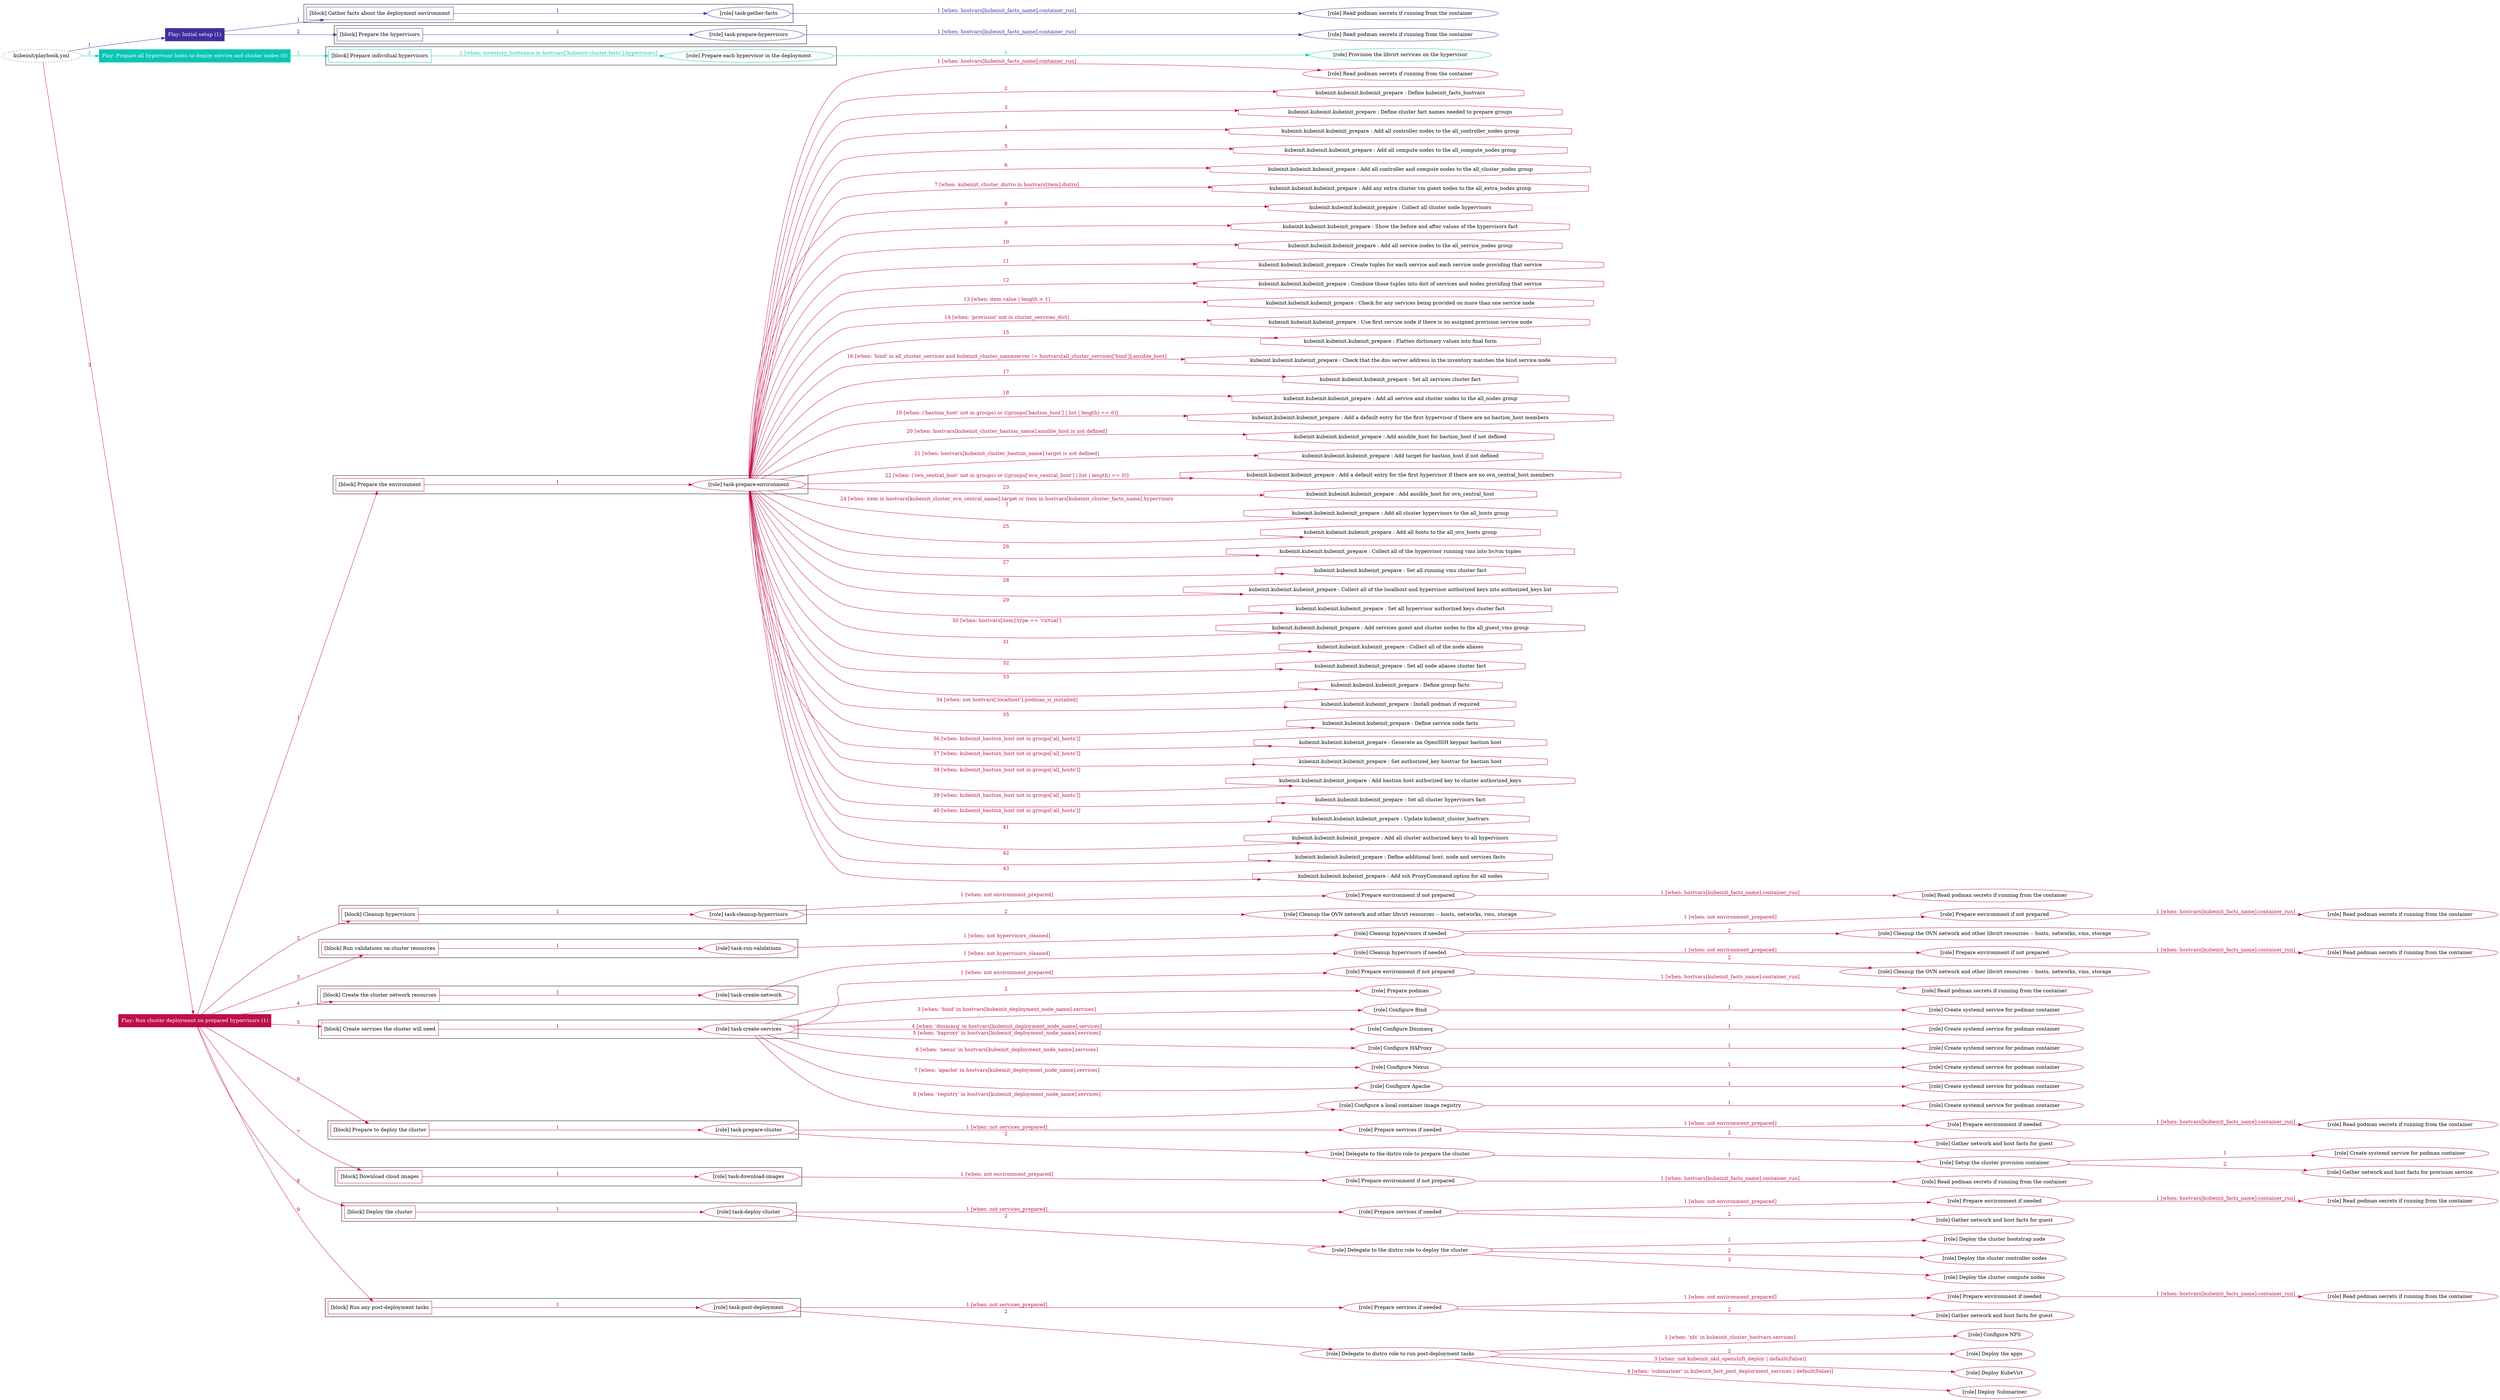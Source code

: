 digraph {
	graph [concentrate=true ordering=in rankdir=LR ratio=fill]
	edge [esep=5 sep=10]
	"kubeinit/playbook.yml" [id=root_node style=dotted]
	play_8b5110b0 [label="Play: Initial setup (1)" color="#402f9d" fontcolor="#ffffff" id=play_8b5110b0 shape=box style=filled tooltip=localhost]
	"kubeinit/playbook.yml" -> play_8b5110b0 [label="1 " color="#402f9d" fontcolor="#402f9d" id=edge_555b76db labeltooltip="1 " tooltip="1 "]
	subgraph "Read podman secrets if running from the container" {
		role_d2e38753 [label="[role] Read podman secrets if running from the container" color="#402f9d" id=role_d2e38753 tooltip="Read podman secrets if running from the container"]
	}
	subgraph "task-gather-facts" {
		role_08a36124 [label="[role] task-gather-facts" color="#402f9d" id=role_08a36124 tooltip="task-gather-facts"]
		role_08a36124 -> role_d2e38753 [label="1 [when: hostvars[kubeinit_facts_name].container_run]" color="#402f9d" fontcolor="#402f9d" id=edge_90059bf2 labeltooltip="1 [when: hostvars[kubeinit_facts_name].container_run]" tooltip="1 [when: hostvars[kubeinit_facts_name].container_run]"]
	}
	subgraph "Read podman secrets if running from the container" {
		role_271ab60f [label="[role] Read podman secrets if running from the container" color="#402f9d" id=role_271ab60f tooltip="Read podman secrets if running from the container"]
	}
	subgraph "task-prepare-hypervisors" {
		role_2a17ac85 [label="[role] task-prepare-hypervisors" color="#402f9d" id=role_2a17ac85 tooltip="task-prepare-hypervisors"]
		role_2a17ac85 -> role_271ab60f [label="1 [when: hostvars[kubeinit_facts_name].container_run]" color="#402f9d" fontcolor="#402f9d" id=edge_7f3f8c33 labeltooltip="1 [when: hostvars[kubeinit_facts_name].container_run]" tooltip="1 [when: hostvars[kubeinit_facts_name].container_run]"]
	}
	subgraph "Play: Initial setup (1)" {
		play_8b5110b0 -> block_4db52caa [label=1 color="#402f9d" fontcolor="#402f9d" id=edge_d409d15e labeltooltip=1 tooltip=1]
		subgraph cluster_block_4db52caa {
			block_4db52caa [label="[block] Gather facts about the deployment environment" color="#402f9d" id=block_4db52caa labeltooltip="Gather facts about the deployment environment" shape=box tooltip="Gather facts about the deployment environment"]
			block_4db52caa -> role_08a36124 [label="1 " color="#402f9d" fontcolor="#402f9d" id=edge_12a6efd5 labeltooltip="1 " tooltip="1 "]
		}
		play_8b5110b0 -> block_9e47b8fe [label=2 color="#402f9d" fontcolor="#402f9d" id=edge_1893f30a labeltooltip=2 tooltip=2]
		subgraph cluster_block_9e47b8fe {
			block_9e47b8fe [label="[block] Prepare the hypervisors" color="#402f9d" id=block_9e47b8fe labeltooltip="Prepare the hypervisors" shape=box tooltip="Prepare the hypervisors"]
			block_9e47b8fe -> role_2a17ac85 [label="1 " color="#402f9d" fontcolor="#402f9d" id=edge_e6ce8dd0 labeltooltip="1 " tooltip="1 "]
		}
	}
	play_fad5ff22 [label="Play: Prepare all hypervisor hosts to deploy service and cluster nodes (0)" color="#06c6b4" fontcolor="#ffffff" id=play_fad5ff22 shape=box style=filled tooltip="Play: Prepare all hypervisor hosts to deploy service and cluster nodes (0)"]
	"kubeinit/playbook.yml" -> play_fad5ff22 [label="2 " color="#06c6b4" fontcolor="#06c6b4" id=edge_7a3de5cf labeltooltip="2 " tooltip="2 "]
	subgraph "Provision the libvirt services on the hypervisor" {
		role_68e59bb2 [label="[role] Provision the libvirt services on the hypervisor" color="#06c6b4" id=role_68e59bb2 tooltip="Provision the libvirt services on the hypervisor"]
	}
	subgraph "Prepare each hypervisor in the deployment" {
		role_dde12451 [label="[role] Prepare each hypervisor in the deployment" color="#06c6b4" id=role_dde12451 tooltip="Prepare each hypervisor in the deployment"]
		role_dde12451 -> role_68e59bb2 [label="1 " color="#06c6b4" fontcolor="#06c6b4" id=edge_40eaf343 labeltooltip="1 " tooltip="1 "]
	}
	subgraph "Play: Prepare all hypervisor hosts to deploy service and cluster nodes (0)" {
		play_fad5ff22 -> block_30d39348 [label=1 color="#06c6b4" fontcolor="#06c6b4" id=edge_29f035d0 labeltooltip=1 tooltip=1]
		subgraph cluster_block_30d39348 {
			block_30d39348 [label="[block] Prepare individual hypervisors" color="#06c6b4" id=block_30d39348 labeltooltip="Prepare individual hypervisors" shape=box tooltip="Prepare individual hypervisors"]
			block_30d39348 -> role_dde12451 [label="1 [when: inventory_hostname in hostvars['kubeinit-cluster-facts'].hypervisors]" color="#06c6b4" fontcolor="#06c6b4" id=edge_8abb9f2f labeltooltip="1 [when: inventory_hostname in hostvars['kubeinit-cluster-facts'].hypervisors]" tooltip="1 [when: inventory_hostname in hostvars['kubeinit-cluster-facts'].hypervisors]"]
		}
	}
	play_18158257 [label="Play: Run cluster deployment on prepared hypervisors (1)" color="#be0e48" fontcolor="#ffffff" id=play_18158257 shape=box style=filled tooltip=localhost]
	"kubeinit/playbook.yml" -> play_18158257 [label="3 " color="#be0e48" fontcolor="#be0e48" id=edge_3400dccd labeltooltip="3 " tooltip="3 "]
	subgraph "Read podman secrets if running from the container" {
		role_bf7c4c8a [label="[role] Read podman secrets if running from the container" color="#be0e48" id=role_bf7c4c8a tooltip="Read podman secrets if running from the container"]
	}
	subgraph "task-prepare-environment" {
		role_f612bcd7 [label="[role] task-prepare-environment" color="#be0e48" id=role_f612bcd7 tooltip="task-prepare-environment"]
		role_f612bcd7 -> role_bf7c4c8a [label="1 [when: hostvars[kubeinit_facts_name].container_run]" color="#be0e48" fontcolor="#be0e48" id=edge_8ab78c57 labeltooltip="1 [when: hostvars[kubeinit_facts_name].container_run]" tooltip="1 [when: hostvars[kubeinit_facts_name].container_run]"]
		task_5abd713d [label="kubeinit.kubeinit.kubeinit_prepare : Define kubeinit_facts_hostvars" color="#be0e48" id=task_5abd713d shape=octagon tooltip="kubeinit.kubeinit.kubeinit_prepare : Define kubeinit_facts_hostvars"]
		role_f612bcd7 -> task_5abd713d [label="2 " color="#be0e48" fontcolor="#be0e48" id=edge_e137762e labeltooltip="2 " tooltip="2 "]
		task_a1380d05 [label="kubeinit.kubeinit.kubeinit_prepare : Define cluster fact names needed to prepare groups" color="#be0e48" id=task_a1380d05 shape=octagon tooltip="kubeinit.kubeinit.kubeinit_prepare : Define cluster fact names needed to prepare groups"]
		role_f612bcd7 -> task_a1380d05 [label="3 " color="#be0e48" fontcolor="#be0e48" id=edge_a7a9e929 labeltooltip="3 " tooltip="3 "]
		task_1e63485d [label="kubeinit.kubeinit.kubeinit_prepare : Add all controller nodes to the all_controller_nodes group" color="#be0e48" id=task_1e63485d shape=octagon tooltip="kubeinit.kubeinit.kubeinit_prepare : Add all controller nodes to the all_controller_nodes group"]
		role_f612bcd7 -> task_1e63485d [label="4 " color="#be0e48" fontcolor="#be0e48" id=edge_21102069 labeltooltip="4 " tooltip="4 "]
		task_64120ad8 [label="kubeinit.kubeinit.kubeinit_prepare : Add all compute nodes to the all_compute_nodes group" color="#be0e48" id=task_64120ad8 shape=octagon tooltip="kubeinit.kubeinit.kubeinit_prepare : Add all compute nodes to the all_compute_nodes group"]
		role_f612bcd7 -> task_64120ad8 [label="5 " color="#be0e48" fontcolor="#be0e48" id=edge_42c1ad94 labeltooltip="5 " tooltip="5 "]
		task_6753dc4d [label="kubeinit.kubeinit.kubeinit_prepare : Add all controller and compute nodes to the all_cluster_nodes group" color="#be0e48" id=task_6753dc4d shape=octagon tooltip="kubeinit.kubeinit.kubeinit_prepare : Add all controller and compute nodes to the all_cluster_nodes group"]
		role_f612bcd7 -> task_6753dc4d [label="6 " color="#be0e48" fontcolor="#be0e48" id=edge_688eab62 labeltooltip="6 " tooltip="6 "]
		task_3a4803ca [label="kubeinit.kubeinit.kubeinit_prepare : Add any extra cluster vm guest nodes to the all_extra_nodes group" color="#be0e48" id=task_3a4803ca shape=octagon tooltip="kubeinit.kubeinit.kubeinit_prepare : Add any extra cluster vm guest nodes to the all_extra_nodes group"]
		role_f612bcd7 -> task_3a4803ca [label="7 [when: kubeinit_cluster_distro in hostvars[item].distro]" color="#be0e48" fontcolor="#be0e48" id=edge_03468993 labeltooltip="7 [when: kubeinit_cluster_distro in hostvars[item].distro]" tooltip="7 [when: kubeinit_cluster_distro in hostvars[item].distro]"]
		task_4da4c60c [label="kubeinit.kubeinit.kubeinit_prepare : Collect all cluster node hypervisors" color="#be0e48" id=task_4da4c60c shape=octagon tooltip="kubeinit.kubeinit.kubeinit_prepare : Collect all cluster node hypervisors"]
		role_f612bcd7 -> task_4da4c60c [label="8 " color="#be0e48" fontcolor="#be0e48" id=edge_7829adb1 labeltooltip="8 " tooltip="8 "]
		task_94718586 [label="kubeinit.kubeinit.kubeinit_prepare : Show the before and after values of the hypervisors fact" color="#be0e48" id=task_94718586 shape=octagon tooltip="kubeinit.kubeinit.kubeinit_prepare : Show the before and after values of the hypervisors fact"]
		role_f612bcd7 -> task_94718586 [label="9 " color="#be0e48" fontcolor="#be0e48" id=edge_d0ec5993 labeltooltip="9 " tooltip="9 "]
		task_6c573772 [label="kubeinit.kubeinit.kubeinit_prepare : Add all service nodes to the all_service_nodes group" color="#be0e48" id=task_6c573772 shape=octagon tooltip="kubeinit.kubeinit.kubeinit_prepare : Add all service nodes to the all_service_nodes group"]
		role_f612bcd7 -> task_6c573772 [label="10 " color="#be0e48" fontcolor="#be0e48" id=edge_49d1389b labeltooltip="10 " tooltip="10 "]
		task_264f7107 [label="kubeinit.kubeinit.kubeinit_prepare : Create tuples for each service and each service node providing that service" color="#be0e48" id=task_264f7107 shape=octagon tooltip="kubeinit.kubeinit.kubeinit_prepare : Create tuples for each service and each service node providing that service"]
		role_f612bcd7 -> task_264f7107 [label="11 " color="#be0e48" fontcolor="#be0e48" id=edge_b70966e3 labeltooltip="11 " tooltip="11 "]
		task_9cb56fa5 [label="kubeinit.kubeinit.kubeinit_prepare : Combine those tuples into dict of services and nodes providing that service" color="#be0e48" id=task_9cb56fa5 shape=octagon tooltip="kubeinit.kubeinit.kubeinit_prepare : Combine those tuples into dict of services and nodes providing that service"]
		role_f612bcd7 -> task_9cb56fa5 [label="12 " color="#be0e48" fontcolor="#be0e48" id=edge_2980c633 labeltooltip="12 " tooltip="12 "]
		task_02c804f7 [label="kubeinit.kubeinit.kubeinit_prepare : Check for any services being provided on more than one service node" color="#be0e48" id=task_02c804f7 shape=octagon tooltip="kubeinit.kubeinit.kubeinit_prepare : Check for any services being provided on more than one service node"]
		role_f612bcd7 -> task_02c804f7 [label="13 [when: item.value | length > 1]" color="#be0e48" fontcolor="#be0e48" id=edge_79f6e9c7 labeltooltip="13 [when: item.value | length > 1]" tooltip="13 [when: item.value | length > 1]"]
		task_fb8b293e [label="kubeinit.kubeinit.kubeinit_prepare : Use first service node if there is no assigned provision service node" color="#be0e48" id=task_fb8b293e shape=octagon tooltip="kubeinit.kubeinit.kubeinit_prepare : Use first service node if there is no assigned provision service node"]
		role_f612bcd7 -> task_fb8b293e [label="14 [when: 'provision' not in cluster_services_dict]" color="#be0e48" fontcolor="#be0e48" id=edge_b99c210b labeltooltip="14 [when: 'provision' not in cluster_services_dict]" tooltip="14 [when: 'provision' not in cluster_services_dict]"]
		task_73b3d404 [label="kubeinit.kubeinit.kubeinit_prepare : Flatten dictionary values into final form" color="#be0e48" id=task_73b3d404 shape=octagon tooltip="kubeinit.kubeinit.kubeinit_prepare : Flatten dictionary values into final form"]
		role_f612bcd7 -> task_73b3d404 [label="15 " color="#be0e48" fontcolor="#be0e48" id=edge_f67a61cc labeltooltip="15 " tooltip="15 "]
		task_b24be3e1 [label="kubeinit.kubeinit.kubeinit_prepare : Check that the dns server address in the inventory matches the bind service node" color="#be0e48" id=task_b24be3e1 shape=octagon tooltip="kubeinit.kubeinit.kubeinit_prepare : Check that the dns server address in the inventory matches the bind service node"]
		role_f612bcd7 -> task_b24be3e1 [label="16 [when: 'bind' in all_cluster_services and kubeinit_cluster_nameserver != hostvars[all_cluster_services['bind']].ansible_host]" color="#be0e48" fontcolor="#be0e48" id=edge_f4406e4f labeltooltip="16 [when: 'bind' in all_cluster_services and kubeinit_cluster_nameserver != hostvars[all_cluster_services['bind']].ansible_host]" tooltip="16 [when: 'bind' in all_cluster_services and kubeinit_cluster_nameserver != hostvars[all_cluster_services['bind']].ansible_host]"]
		task_c08d7c53 [label="kubeinit.kubeinit.kubeinit_prepare : Set all services cluster fact" color="#be0e48" id=task_c08d7c53 shape=octagon tooltip="kubeinit.kubeinit.kubeinit_prepare : Set all services cluster fact"]
		role_f612bcd7 -> task_c08d7c53 [label="17 " color="#be0e48" fontcolor="#be0e48" id=edge_97e5633a labeltooltip="17 " tooltip="17 "]
		task_ca1c5a5f [label="kubeinit.kubeinit.kubeinit_prepare : Add all service and cluster nodes to the all_nodes group" color="#be0e48" id=task_ca1c5a5f shape=octagon tooltip="kubeinit.kubeinit.kubeinit_prepare : Add all service and cluster nodes to the all_nodes group"]
		role_f612bcd7 -> task_ca1c5a5f [label="18 " color="#be0e48" fontcolor="#be0e48" id=edge_904ea5bd labeltooltip="18 " tooltip="18 "]
		task_ef323c92 [label="kubeinit.kubeinit.kubeinit_prepare : Add a default entry for the first hypervisor if there are no bastion_host members" color="#be0e48" id=task_ef323c92 shape=octagon tooltip="kubeinit.kubeinit.kubeinit_prepare : Add a default entry for the first hypervisor if there are no bastion_host members"]
		role_f612bcd7 -> task_ef323c92 [label="19 [when: ('bastion_host' not in groups) or ((groups['bastion_host'] | list | length) == 0)]" color="#be0e48" fontcolor="#be0e48" id=edge_2f502c41 labeltooltip="19 [when: ('bastion_host' not in groups) or ((groups['bastion_host'] | list | length) == 0)]" tooltip="19 [when: ('bastion_host' not in groups) or ((groups['bastion_host'] | list | length) == 0)]"]
		task_fbed75a6 [label="kubeinit.kubeinit.kubeinit_prepare : Add ansible_host for bastion_host if not defined" color="#be0e48" id=task_fbed75a6 shape=octagon tooltip="kubeinit.kubeinit.kubeinit_prepare : Add ansible_host for bastion_host if not defined"]
		role_f612bcd7 -> task_fbed75a6 [label="20 [when: hostvars[kubeinit_cluster_bastion_name].ansible_host is not defined]" color="#be0e48" fontcolor="#be0e48" id=edge_4a89931b labeltooltip="20 [when: hostvars[kubeinit_cluster_bastion_name].ansible_host is not defined]" tooltip="20 [when: hostvars[kubeinit_cluster_bastion_name].ansible_host is not defined]"]
		task_56b93cea [label="kubeinit.kubeinit.kubeinit_prepare : Add target for bastion_host if not defined" color="#be0e48" id=task_56b93cea shape=octagon tooltip="kubeinit.kubeinit.kubeinit_prepare : Add target for bastion_host if not defined"]
		role_f612bcd7 -> task_56b93cea [label="21 [when: hostvars[kubeinit_cluster_bastion_name].target is not defined]" color="#be0e48" fontcolor="#be0e48" id=edge_32df8cc3 labeltooltip="21 [when: hostvars[kubeinit_cluster_bastion_name].target is not defined]" tooltip="21 [when: hostvars[kubeinit_cluster_bastion_name].target is not defined]"]
		task_10cf32ae [label="kubeinit.kubeinit.kubeinit_prepare : Add a default entry for the first hypervisor if there are no ovn_central_host members" color="#be0e48" id=task_10cf32ae shape=octagon tooltip="kubeinit.kubeinit.kubeinit_prepare : Add a default entry for the first hypervisor if there are no ovn_central_host members"]
		role_f612bcd7 -> task_10cf32ae [label="22 [when: ('ovn_central_host' not in groups) or ((groups['ovn_central_host'] | list | length) == 0)]" color="#be0e48" fontcolor="#be0e48" id=edge_14290e73 labeltooltip="22 [when: ('ovn_central_host' not in groups) or ((groups['ovn_central_host'] | list | length) == 0)]" tooltip="22 [when: ('ovn_central_host' not in groups) or ((groups['ovn_central_host'] | list | length) == 0)]"]
		task_b0762fb2 [label="kubeinit.kubeinit.kubeinit_prepare : Add ansible_host for ovn_central_host" color="#be0e48" id=task_b0762fb2 shape=octagon tooltip="kubeinit.kubeinit.kubeinit_prepare : Add ansible_host for ovn_central_host"]
		role_f612bcd7 -> task_b0762fb2 [label="23 " color="#be0e48" fontcolor="#be0e48" id=edge_396e9648 labeltooltip="23 " tooltip="23 "]
		task_13c38232 [label="kubeinit.kubeinit.kubeinit_prepare : Add all cluster hypervisors to the all_hosts group" color="#be0e48" id=task_13c38232 shape=octagon tooltip="kubeinit.kubeinit.kubeinit_prepare : Add all cluster hypervisors to the all_hosts group"]
		role_f612bcd7 -> task_13c38232 [label="24 [when: item in hostvars[kubeinit_cluster_ovn_central_name].target or item in hostvars[kubeinit_cluster_facts_name].hypervisors
]" color="#be0e48" fontcolor="#be0e48" id=edge_c18edcee labeltooltip="24 [when: item in hostvars[kubeinit_cluster_ovn_central_name].target or item in hostvars[kubeinit_cluster_facts_name].hypervisors
]" tooltip="24 [when: item in hostvars[kubeinit_cluster_ovn_central_name].target or item in hostvars[kubeinit_cluster_facts_name].hypervisors
]"]
		task_58dd7937 [label="kubeinit.kubeinit.kubeinit_prepare : Add all hosts to the all_ovn_hosts group" color="#be0e48" id=task_58dd7937 shape=octagon tooltip="kubeinit.kubeinit.kubeinit_prepare : Add all hosts to the all_ovn_hosts group"]
		role_f612bcd7 -> task_58dd7937 [label="25 " color="#be0e48" fontcolor="#be0e48" id=edge_cc5f8961 labeltooltip="25 " tooltip="25 "]
		task_d9f9b4c2 [label="kubeinit.kubeinit.kubeinit_prepare : Collect all of the hypervisor running vms into hv/vm tuples" color="#be0e48" id=task_d9f9b4c2 shape=octagon tooltip="kubeinit.kubeinit.kubeinit_prepare : Collect all of the hypervisor running vms into hv/vm tuples"]
		role_f612bcd7 -> task_d9f9b4c2 [label="26 " color="#be0e48" fontcolor="#be0e48" id=edge_2f097990 labeltooltip="26 " tooltip="26 "]
		task_31c9bffa [label="kubeinit.kubeinit.kubeinit_prepare : Set all running vms cluster fact" color="#be0e48" id=task_31c9bffa shape=octagon tooltip="kubeinit.kubeinit.kubeinit_prepare : Set all running vms cluster fact"]
		role_f612bcd7 -> task_31c9bffa [label="27 " color="#be0e48" fontcolor="#be0e48" id=edge_9a3dee21 labeltooltip="27 " tooltip="27 "]
		task_1374aa8d [label="kubeinit.kubeinit.kubeinit_prepare : Collect all of the localhost and hypervisor authorized keys into authorized_keys list" color="#be0e48" id=task_1374aa8d shape=octagon tooltip="kubeinit.kubeinit.kubeinit_prepare : Collect all of the localhost and hypervisor authorized keys into authorized_keys list"]
		role_f612bcd7 -> task_1374aa8d [label="28 " color="#be0e48" fontcolor="#be0e48" id=edge_df4215ce labeltooltip="28 " tooltip="28 "]
		task_b6741175 [label="kubeinit.kubeinit.kubeinit_prepare : Set all hypervisor authorized keys cluster fact" color="#be0e48" id=task_b6741175 shape=octagon tooltip="kubeinit.kubeinit.kubeinit_prepare : Set all hypervisor authorized keys cluster fact"]
		role_f612bcd7 -> task_b6741175 [label="29 " color="#be0e48" fontcolor="#be0e48" id=edge_0a6ee999 labeltooltip="29 " tooltip="29 "]
		task_13c53693 [label="kubeinit.kubeinit.kubeinit_prepare : Add services guest and cluster nodes to the all_guest_vms group" color="#be0e48" id=task_13c53693 shape=octagon tooltip="kubeinit.kubeinit.kubeinit_prepare : Add services guest and cluster nodes to the all_guest_vms group"]
		role_f612bcd7 -> task_13c53693 [label="30 [when: hostvars[item].type == 'virtual']" color="#be0e48" fontcolor="#be0e48" id=edge_b0e75c2c labeltooltip="30 [when: hostvars[item].type == 'virtual']" tooltip="30 [when: hostvars[item].type == 'virtual']"]
		task_5981c019 [label="kubeinit.kubeinit.kubeinit_prepare : Collect all of the node aliases" color="#be0e48" id=task_5981c019 shape=octagon tooltip="kubeinit.kubeinit.kubeinit_prepare : Collect all of the node aliases"]
		role_f612bcd7 -> task_5981c019 [label="31 " color="#be0e48" fontcolor="#be0e48" id=edge_d087540e labeltooltip="31 " tooltip="31 "]
		task_db237832 [label="kubeinit.kubeinit.kubeinit_prepare : Set all node aliases cluster fact" color="#be0e48" id=task_db237832 shape=octagon tooltip="kubeinit.kubeinit.kubeinit_prepare : Set all node aliases cluster fact"]
		role_f612bcd7 -> task_db237832 [label="32 " color="#be0e48" fontcolor="#be0e48" id=edge_ea3635fe labeltooltip="32 " tooltip="32 "]
		task_8b5eabc1 [label="kubeinit.kubeinit.kubeinit_prepare : Define group facts" color="#be0e48" id=task_8b5eabc1 shape=octagon tooltip="kubeinit.kubeinit.kubeinit_prepare : Define group facts"]
		role_f612bcd7 -> task_8b5eabc1 [label="33 " color="#be0e48" fontcolor="#be0e48" id=edge_f9da2e32 labeltooltip="33 " tooltip="33 "]
		task_ff589d2e [label="kubeinit.kubeinit.kubeinit_prepare : Install podman if required" color="#be0e48" id=task_ff589d2e shape=octagon tooltip="kubeinit.kubeinit.kubeinit_prepare : Install podman if required"]
		role_f612bcd7 -> task_ff589d2e [label="34 [when: not hostvars['localhost'].podman_is_installed]" color="#be0e48" fontcolor="#be0e48" id=edge_57c15937 labeltooltip="34 [when: not hostvars['localhost'].podman_is_installed]" tooltip="34 [when: not hostvars['localhost'].podman_is_installed]"]
		task_0e4e5f7d [label="kubeinit.kubeinit.kubeinit_prepare : Define service node facts" color="#be0e48" id=task_0e4e5f7d shape=octagon tooltip="kubeinit.kubeinit.kubeinit_prepare : Define service node facts"]
		role_f612bcd7 -> task_0e4e5f7d [label="35 " color="#be0e48" fontcolor="#be0e48" id=edge_bbcee2af labeltooltip="35 " tooltip="35 "]
		task_30903cf8 [label="kubeinit.kubeinit.kubeinit_prepare : Generate an OpenSSH keypair bastion host" color="#be0e48" id=task_30903cf8 shape=octagon tooltip="kubeinit.kubeinit.kubeinit_prepare : Generate an OpenSSH keypair bastion host"]
		role_f612bcd7 -> task_30903cf8 [label="36 [when: kubeinit_bastion_host not in groups['all_hosts']]" color="#be0e48" fontcolor="#be0e48" id=edge_660c02da labeltooltip="36 [when: kubeinit_bastion_host not in groups['all_hosts']]" tooltip="36 [when: kubeinit_bastion_host not in groups['all_hosts']]"]
		task_91a9344e [label="kubeinit.kubeinit.kubeinit_prepare : Set authorized_key hostvar for bastion host" color="#be0e48" id=task_91a9344e shape=octagon tooltip="kubeinit.kubeinit.kubeinit_prepare : Set authorized_key hostvar for bastion host"]
		role_f612bcd7 -> task_91a9344e [label="37 [when: kubeinit_bastion_host not in groups['all_hosts']]" color="#be0e48" fontcolor="#be0e48" id=edge_8e5577f5 labeltooltip="37 [when: kubeinit_bastion_host not in groups['all_hosts']]" tooltip="37 [when: kubeinit_bastion_host not in groups['all_hosts']]"]
		task_0cc6f933 [label="kubeinit.kubeinit.kubeinit_prepare : Add bastion host authorized key to cluster authorized_keys" color="#be0e48" id=task_0cc6f933 shape=octagon tooltip="kubeinit.kubeinit.kubeinit_prepare : Add bastion host authorized key to cluster authorized_keys"]
		role_f612bcd7 -> task_0cc6f933 [label="38 [when: kubeinit_bastion_host not in groups['all_hosts']]" color="#be0e48" fontcolor="#be0e48" id=edge_9c0a901c labeltooltip="38 [when: kubeinit_bastion_host not in groups['all_hosts']]" tooltip="38 [when: kubeinit_bastion_host not in groups['all_hosts']]"]
		task_cc40540e [label="kubeinit.kubeinit.kubeinit_prepare : Set all cluster hypervisors fact" color="#be0e48" id=task_cc40540e shape=octagon tooltip="kubeinit.kubeinit.kubeinit_prepare : Set all cluster hypervisors fact"]
		role_f612bcd7 -> task_cc40540e [label="39 [when: kubeinit_bastion_host not in groups['all_hosts']]" color="#be0e48" fontcolor="#be0e48" id=edge_eee859bd labeltooltip="39 [when: kubeinit_bastion_host not in groups['all_hosts']]" tooltip="39 [when: kubeinit_bastion_host not in groups['all_hosts']]"]
		task_896690db [label="kubeinit.kubeinit.kubeinit_prepare : Update kubeinit_cluster_hostvars" color="#be0e48" id=task_896690db shape=octagon tooltip="kubeinit.kubeinit.kubeinit_prepare : Update kubeinit_cluster_hostvars"]
		role_f612bcd7 -> task_896690db [label="40 [when: kubeinit_bastion_host not in groups['all_hosts']]" color="#be0e48" fontcolor="#be0e48" id=edge_fa981e5f labeltooltip="40 [when: kubeinit_bastion_host not in groups['all_hosts']]" tooltip="40 [when: kubeinit_bastion_host not in groups['all_hosts']]"]
		task_62f97a75 [label="kubeinit.kubeinit.kubeinit_prepare : Add all cluster authorized keys to all hypervisors" color="#be0e48" id=task_62f97a75 shape=octagon tooltip="kubeinit.kubeinit.kubeinit_prepare : Add all cluster authorized keys to all hypervisors"]
		role_f612bcd7 -> task_62f97a75 [label="41 " color="#be0e48" fontcolor="#be0e48" id=edge_16273d82 labeltooltip="41 " tooltip="41 "]
		task_2836054d [label="kubeinit.kubeinit.kubeinit_prepare : Define additional host, node and services facts" color="#be0e48" id=task_2836054d shape=octagon tooltip="kubeinit.kubeinit.kubeinit_prepare : Define additional host, node and services facts"]
		role_f612bcd7 -> task_2836054d [label="42 " color="#be0e48" fontcolor="#be0e48" id=edge_c9b188bd labeltooltip="42 " tooltip="42 "]
		task_6b00a05c [label="kubeinit.kubeinit.kubeinit_prepare : Add ssh ProxyCommand option for all nodes" color="#be0e48" id=task_6b00a05c shape=octagon tooltip="kubeinit.kubeinit.kubeinit_prepare : Add ssh ProxyCommand option for all nodes"]
		role_f612bcd7 -> task_6b00a05c [label="43 " color="#be0e48" fontcolor="#be0e48" id=edge_2d369478 labeltooltip="43 " tooltip="43 "]
	}
	subgraph "Read podman secrets if running from the container" {
		role_1061e20e [label="[role] Read podman secrets if running from the container" color="#be0e48" id=role_1061e20e tooltip="Read podman secrets if running from the container"]
	}
	subgraph "Prepare environment if not prepared" {
		role_5752ee3e [label="[role] Prepare environment if not prepared" color="#be0e48" id=role_5752ee3e tooltip="Prepare environment if not prepared"]
		role_5752ee3e -> role_1061e20e [label="1 [when: hostvars[kubeinit_facts_name].container_run]" color="#be0e48" fontcolor="#be0e48" id=edge_327dd96a labeltooltip="1 [when: hostvars[kubeinit_facts_name].container_run]" tooltip="1 [when: hostvars[kubeinit_facts_name].container_run]"]
	}
	subgraph "Cleanup the OVN network and other libvirt resources -- hosts, networks, vms, storage" {
		role_475ef8b2 [label="[role] Cleanup the OVN network and other libvirt resources -- hosts, networks, vms, storage" color="#be0e48" id=role_475ef8b2 tooltip="Cleanup the OVN network and other libvirt resources -- hosts, networks, vms, storage"]
	}
	subgraph "task-cleanup-hypervisors" {
		role_7c258321 [label="[role] task-cleanup-hypervisors" color="#be0e48" id=role_7c258321 tooltip="task-cleanup-hypervisors"]
		role_7c258321 -> role_5752ee3e [label="1 [when: not environment_prepared]" color="#be0e48" fontcolor="#be0e48" id=edge_4110443d labeltooltip="1 [when: not environment_prepared]" tooltip="1 [when: not environment_prepared]"]
		role_7c258321 -> role_475ef8b2 [label="2 " color="#be0e48" fontcolor="#be0e48" id=edge_762fdb06 labeltooltip="2 " tooltip="2 "]
	}
	subgraph "Read podman secrets if running from the container" {
		role_c6562be0 [label="[role] Read podman secrets if running from the container" color="#be0e48" id=role_c6562be0 tooltip="Read podman secrets if running from the container"]
	}
	subgraph "Prepare environment if not prepared" {
		role_6c725741 [label="[role] Prepare environment if not prepared" color="#be0e48" id=role_6c725741 tooltip="Prepare environment if not prepared"]
		role_6c725741 -> role_c6562be0 [label="1 [when: hostvars[kubeinit_facts_name].container_run]" color="#be0e48" fontcolor="#be0e48" id=edge_0cf2b455 labeltooltip="1 [when: hostvars[kubeinit_facts_name].container_run]" tooltip="1 [when: hostvars[kubeinit_facts_name].container_run]"]
	}
	subgraph "Cleanup the OVN network and other libvirt resources -- hosts, networks, vms, storage" {
		role_963694ee [label="[role] Cleanup the OVN network and other libvirt resources -- hosts, networks, vms, storage" color="#be0e48" id=role_963694ee tooltip="Cleanup the OVN network and other libvirt resources -- hosts, networks, vms, storage"]
	}
	subgraph "Cleanup hypervisors if needed" {
		role_50a14fea [label="[role] Cleanup hypervisors if needed" color="#be0e48" id=role_50a14fea tooltip="Cleanup hypervisors if needed"]
		role_50a14fea -> role_6c725741 [label="1 [when: not environment_prepared]" color="#be0e48" fontcolor="#be0e48" id=edge_8f9c840a labeltooltip="1 [when: not environment_prepared]" tooltip="1 [when: not environment_prepared]"]
		role_50a14fea -> role_963694ee [label="2 " color="#be0e48" fontcolor="#be0e48" id=edge_c4fe09f3 labeltooltip="2 " tooltip="2 "]
	}
	subgraph "task-run-validations" {
		role_77d83a86 [label="[role] task-run-validations" color="#be0e48" id=role_77d83a86 tooltip="task-run-validations"]
		role_77d83a86 -> role_50a14fea [label="1 [when: not hypervisors_cleaned]" color="#be0e48" fontcolor="#be0e48" id=edge_0dc44dd7 labeltooltip="1 [when: not hypervisors_cleaned]" tooltip="1 [when: not hypervisors_cleaned]"]
	}
	subgraph "Read podman secrets if running from the container" {
		role_6e3e8ad9 [label="[role] Read podman secrets if running from the container" color="#be0e48" id=role_6e3e8ad9 tooltip="Read podman secrets if running from the container"]
	}
	subgraph "Prepare environment if not prepared" {
		role_71f6dc0d [label="[role] Prepare environment if not prepared" color="#be0e48" id=role_71f6dc0d tooltip="Prepare environment if not prepared"]
		role_71f6dc0d -> role_6e3e8ad9 [label="1 [when: hostvars[kubeinit_facts_name].container_run]" color="#be0e48" fontcolor="#be0e48" id=edge_4a5bbac4 labeltooltip="1 [when: hostvars[kubeinit_facts_name].container_run]" tooltip="1 [when: hostvars[kubeinit_facts_name].container_run]"]
	}
	subgraph "Cleanup the OVN network and other libvirt resources -- hosts, networks, vms, storage" {
		role_c99ac03e [label="[role] Cleanup the OVN network and other libvirt resources -- hosts, networks, vms, storage" color="#be0e48" id=role_c99ac03e tooltip="Cleanup the OVN network and other libvirt resources -- hosts, networks, vms, storage"]
	}
	subgraph "Cleanup hypervisors if needed" {
		role_5818a5db [label="[role] Cleanup hypervisors if needed" color="#be0e48" id=role_5818a5db tooltip="Cleanup hypervisors if needed"]
		role_5818a5db -> role_71f6dc0d [label="1 [when: not environment_prepared]" color="#be0e48" fontcolor="#be0e48" id=edge_bbf365a8 labeltooltip="1 [when: not environment_prepared]" tooltip="1 [when: not environment_prepared]"]
		role_5818a5db -> role_c99ac03e [label="2 " color="#be0e48" fontcolor="#be0e48" id=edge_4fb8974b labeltooltip="2 " tooltip="2 "]
	}
	subgraph "task-create-network" {
		role_a97270f3 [label="[role] task-create-network" color="#be0e48" id=role_a97270f3 tooltip="task-create-network"]
		role_a97270f3 -> role_5818a5db [label="1 [when: not hypervisors_cleaned]" color="#be0e48" fontcolor="#be0e48" id=edge_e706aaec labeltooltip="1 [when: not hypervisors_cleaned]" tooltip="1 [when: not hypervisors_cleaned]"]
	}
	subgraph "Read podman secrets if running from the container" {
		role_adf92442 [label="[role] Read podman secrets if running from the container" color="#be0e48" id=role_adf92442 tooltip="Read podman secrets if running from the container"]
	}
	subgraph "Prepare environment if not prepared" {
		role_4e05a5ad [label="[role] Prepare environment if not prepared" color="#be0e48" id=role_4e05a5ad tooltip="Prepare environment if not prepared"]
		role_4e05a5ad -> role_adf92442 [label="1 [when: hostvars[kubeinit_facts_name].container_run]" color="#be0e48" fontcolor="#be0e48" id=edge_13481ece labeltooltip="1 [when: hostvars[kubeinit_facts_name].container_run]" tooltip="1 [when: hostvars[kubeinit_facts_name].container_run]"]
	}
	subgraph "Prepare podman" {
		role_afda5ecb [label="[role] Prepare podman" color="#be0e48" id=role_afda5ecb tooltip="Prepare podman"]
	}
	subgraph "Create systemd service for podman container" {
		role_3fa806df [label="[role] Create systemd service for podman container" color="#be0e48" id=role_3fa806df tooltip="Create systemd service for podman container"]
	}
	subgraph "Configure Bind" {
		role_fc6b1649 [label="[role] Configure Bind" color="#be0e48" id=role_fc6b1649 tooltip="Configure Bind"]
		role_fc6b1649 -> role_3fa806df [label="1 " color="#be0e48" fontcolor="#be0e48" id=edge_de5f0f9b labeltooltip="1 " tooltip="1 "]
	}
	subgraph "Create systemd service for podman container" {
		role_08c70314 [label="[role] Create systemd service for podman container" color="#be0e48" id=role_08c70314 tooltip="Create systemd service for podman container"]
	}
	subgraph "Configure Dnsmasq" {
		role_939df6a6 [label="[role] Configure Dnsmasq" color="#be0e48" id=role_939df6a6 tooltip="Configure Dnsmasq"]
		role_939df6a6 -> role_08c70314 [label="1 " color="#be0e48" fontcolor="#be0e48" id=edge_1469354a labeltooltip="1 " tooltip="1 "]
	}
	subgraph "Create systemd service for podman container" {
		role_cbf6a45a [label="[role] Create systemd service for podman container" color="#be0e48" id=role_cbf6a45a tooltip="Create systemd service for podman container"]
	}
	subgraph "Configure HAProxy" {
		role_6b96833b [label="[role] Configure HAProxy" color="#be0e48" id=role_6b96833b tooltip="Configure HAProxy"]
		role_6b96833b -> role_cbf6a45a [label="1 " color="#be0e48" fontcolor="#be0e48" id=edge_74ea00ab labeltooltip="1 " tooltip="1 "]
	}
	subgraph "Create systemd service for podman container" {
		role_dec86803 [label="[role] Create systemd service for podman container" color="#be0e48" id=role_dec86803 tooltip="Create systemd service for podman container"]
	}
	subgraph "Configure Nexus" {
		role_8d6a46bf [label="[role] Configure Nexus" color="#be0e48" id=role_8d6a46bf tooltip="Configure Nexus"]
		role_8d6a46bf -> role_dec86803 [label="1 " color="#be0e48" fontcolor="#be0e48" id=edge_3a91af6f labeltooltip="1 " tooltip="1 "]
	}
	subgraph "Create systemd service for podman container" {
		role_28a5dd32 [label="[role] Create systemd service for podman container" color="#be0e48" id=role_28a5dd32 tooltip="Create systemd service for podman container"]
	}
	subgraph "Configure Apache" {
		role_d8a84cbe [label="[role] Configure Apache" color="#be0e48" id=role_d8a84cbe tooltip="Configure Apache"]
		role_d8a84cbe -> role_28a5dd32 [label="1 " color="#be0e48" fontcolor="#be0e48" id=edge_17a35b3c labeltooltip="1 " tooltip="1 "]
	}
	subgraph "Create systemd service for podman container" {
		role_a23cf638 [label="[role] Create systemd service for podman container" color="#be0e48" id=role_a23cf638 tooltip="Create systemd service for podman container"]
	}
	subgraph "Configure a local container image registry" {
		role_5ca3616c [label="[role] Configure a local container image registry" color="#be0e48" id=role_5ca3616c tooltip="Configure a local container image registry"]
		role_5ca3616c -> role_a23cf638 [label="1 " color="#be0e48" fontcolor="#be0e48" id=edge_93f06dba labeltooltip="1 " tooltip="1 "]
	}
	subgraph "task-create-services" {
		role_53c29937 [label="[role] task-create-services" color="#be0e48" id=role_53c29937 tooltip="task-create-services"]
		role_53c29937 -> role_4e05a5ad [label="1 [when: not environment_prepared]" color="#be0e48" fontcolor="#be0e48" id=edge_41ec363f labeltooltip="1 [when: not environment_prepared]" tooltip="1 [when: not environment_prepared]"]
		role_53c29937 -> role_afda5ecb [label="2 " color="#be0e48" fontcolor="#be0e48" id=edge_d17b9466 labeltooltip="2 " tooltip="2 "]
		role_53c29937 -> role_fc6b1649 [label="3 [when: 'bind' in hostvars[kubeinit_deployment_node_name].services]" color="#be0e48" fontcolor="#be0e48" id=edge_f406113d labeltooltip="3 [when: 'bind' in hostvars[kubeinit_deployment_node_name].services]" tooltip="3 [when: 'bind' in hostvars[kubeinit_deployment_node_name].services]"]
		role_53c29937 -> role_939df6a6 [label="4 [when: 'dnsmasq' in hostvars[kubeinit_deployment_node_name].services]" color="#be0e48" fontcolor="#be0e48" id=edge_72bb241f labeltooltip="4 [when: 'dnsmasq' in hostvars[kubeinit_deployment_node_name].services]" tooltip="4 [when: 'dnsmasq' in hostvars[kubeinit_deployment_node_name].services]"]
		role_53c29937 -> role_6b96833b [label="5 [when: 'haproxy' in hostvars[kubeinit_deployment_node_name].services]" color="#be0e48" fontcolor="#be0e48" id=edge_e8ce3202 labeltooltip="5 [when: 'haproxy' in hostvars[kubeinit_deployment_node_name].services]" tooltip="5 [when: 'haproxy' in hostvars[kubeinit_deployment_node_name].services]"]
		role_53c29937 -> role_8d6a46bf [label="6 [when: 'nexus' in hostvars[kubeinit_deployment_node_name].services]" color="#be0e48" fontcolor="#be0e48" id=edge_1972feba labeltooltip="6 [when: 'nexus' in hostvars[kubeinit_deployment_node_name].services]" tooltip="6 [when: 'nexus' in hostvars[kubeinit_deployment_node_name].services]"]
		role_53c29937 -> role_d8a84cbe [label="7 [when: 'apache' in hostvars[kubeinit_deployment_node_name].services]" color="#be0e48" fontcolor="#be0e48" id=edge_f05742a8 labeltooltip="7 [when: 'apache' in hostvars[kubeinit_deployment_node_name].services]" tooltip="7 [when: 'apache' in hostvars[kubeinit_deployment_node_name].services]"]
		role_53c29937 -> role_5ca3616c [label="8 [when: 'registry' in hostvars[kubeinit_deployment_node_name].services]" color="#be0e48" fontcolor="#be0e48" id=edge_84063f87 labeltooltip="8 [when: 'registry' in hostvars[kubeinit_deployment_node_name].services]" tooltip="8 [when: 'registry' in hostvars[kubeinit_deployment_node_name].services]"]
	}
	subgraph "Read podman secrets if running from the container" {
		role_0388f703 [label="[role] Read podman secrets if running from the container" color="#be0e48" id=role_0388f703 tooltip="Read podman secrets if running from the container"]
	}
	subgraph "Prepare environment if needed" {
		role_953d8454 [label="[role] Prepare environment if needed" color="#be0e48" id=role_953d8454 tooltip="Prepare environment if needed"]
		role_953d8454 -> role_0388f703 [label="1 [when: hostvars[kubeinit_facts_name].container_run]" color="#be0e48" fontcolor="#be0e48" id=edge_e2e29367 labeltooltip="1 [when: hostvars[kubeinit_facts_name].container_run]" tooltip="1 [when: hostvars[kubeinit_facts_name].container_run]"]
	}
	subgraph "Gather network and host facts for guest" {
		role_f55c6a50 [label="[role] Gather network and host facts for guest" color="#be0e48" id=role_f55c6a50 tooltip="Gather network and host facts for guest"]
	}
	subgraph "Prepare services if needed" {
		role_a88eb371 [label="[role] Prepare services if needed" color="#be0e48" id=role_a88eb371 tooltip="Prepare services if needed"]
		role_a88eb371 -> role_953d8454 [label="1 [when: not environment_prepared]" color="#be0e48" fontcolor="#be0e48" id=edge_4cf778b5 labeltooltip="1 [when: not environment_prepared]" tooltip="1 [when: not environment_prepared]"]
		role_a88eb371 -> role_f55c6a50 [label="2 " color="#be0e48" fontcolor="#be0e48" id=edge_8f0ccc6c labeltooltip="2 " tooltip="2 "]
	}
	subgraph "Create systemd service for podman container" {
		role_94de8feb [label="[role] Create systemd service for podman container" color="#be0e48" id=role_94de8feb tooltip="Create systemd service for podman container"]
	}
	subgraph "Gather network and host facts for provision service" {
		role_94e7b5d4 [label="[role] Gather network and host facts for provision service" color="#be0e48" id=role_94e7b5d4 tooltip="Gather network and host facts for provision service"]
	}
	subgraph "Setup the cluster provision container" {
		role_88d80a0b [label="[role] Setup the cluster provision container" color="#be0e48" id=role_88d80a0b tooltip="Setup the cluster provision container"]
		role_88d80a0b -> role_94de8feb [label="1 " color="#be0e48" fontcolor="#be0e48" id=edge_77a3a314 labeltooltip="1 " tooltip="1 "]
		role_88d80a0b -> role_94e7b5d4 [label="2 " color="#be0e48" fontcolor="#be0e48" id=edge_463d2df4 labeltooltip="2 " tooltip="2 "]
	}
	subgraph "Delegate to the distro role to prepare the cluster" {
		role_d6436a9f [label="[role] Delegate to the distro role to prepare the cluster" color="#be0e48" id=role_d6436a9f tooltip="Delegate to the distro role to prepare the cluster"]
		role_d6436a9f -> role_88d80a0b [label="1 " color="#be0e48" fontcolor="#be0e48" id=edge_539b1118 labeltooltip="1 " tooltip="1 "]
	}
	subgraph "task-prepare-cluster" {
		role_f9044c94 [label="[role] task-prepare-cluster" color="#be0e48" id=role_f9044c94 tooltip="task-prepare-cluster"]
		role_f9044c94 -> role_a88eb371 [label="1 [when: not services_prepared]" color="#be0e48" fontcolor="#be0e48" id=edge_d88f2d72 labeltooltip="1 [when: not services_prepared]" tooltip="1 [when: not services_prepared]"]
		role_f9044c94 -> role_d6436a9f [label="2 " color="#be0e48" fontcolor="#be0e48" id=edge_80157a09 labeltooltip="2 " tooltip="2 "]
	}
	subgraph "Read podman secrets if running from the container" {
		role_1fe8ce61 [label="[role] Read podman secrets if running from the container" color="#be0e48" id=role_1fe8ce61 tooltip="Read podman secrets if running from the container"]
	}
	subgraph "Prepare environment if not prepared" {
		role_e43570c2 [label="[role] Prepare environment if not prepared" color="#be0e48" id=role_e43570c2 tooltip="Prepare environment if not prepared"]
		role_e43570c2 -> role_1fe8ce61 [label="1 [when: hostvars[kubeinit_facts_name].container_run]" color="#be0e48" fontcolor="#be0e48" id=edge_136dc27a labeltooltip="1 [when: hostvars[kubeinit_facts_name].container_run]" tooltip="1 [when: hostvars[kubeinit_facts_name].container_run]"]
	}
	subgraph "task-download-images" {
		role_c737f972 [label="[role] task-download-images" color="#be0e48" id=role_c737f972 tooltip="task-download-images"]
		role_c737f972 -> role_e43570c2 [label="1 [when: not environment_prepared]" color="#be0e48" fontcolor="#be0e48" id=edge_721036c3 labeltooltip="1 [when: not environment_prepared]" tooltip="1 [when: not environment_prepared]"]
	}
	subgraph "Read podman secrets if running from the container" {
		role_a6648297 [label="[role] Read podman secrets if running from the container" color="#be0e48" id=role_a6648297 tooltip="Read podman secrets if running from the container"]
	}
	subgraph "Prepare environment if needed" {
		role_bae33042 [label="[role] Prepare environment if needed" color="#be0e48" id=role_bae33042 tooltip="Prepare environment if needed"]
		role_bae33042 -> role_a6648297 [label="1 [when: hostvars[kubeinit_facts_name].container_run]" color="#be0e48" fontcolor="#be0e48" id=edge_c91dc9f6 labeltooltip="1 [when: hostvars[kubeinit_facts_name].container_run]" tooltip="1 [when: hostvars[kubeinit_facts_name].container_run]"]
	}
	subgraph "Gather network and host facts for guest" {
		role_6fdcc91c [label="[role] Gather network and host facts for guest" color="#be0e48" id=role_6fdcc91c tooltip="Gather network and host facts for guest"]
	}
	subgraph "Prepare services if needed" {
		role_3ed8a406 [label="[role] Prepare services if needed" color="#be0e48" id=role_3ed8a406 tooltip="Prepare services if needed"]
		role_3ed8a406 -> role_bae33042 [label="1 [when: not environment_prepared]" color="#be0e48" fontcolor="#be0e48" id=edge_a6bbc12a labeltooltip="1 [when: not environment_prepared]" tooltip="1 [when: not environment_prepared]"]
		role_3ed8a406 -> role_6fdcc91c [label="2 " color="#be0e48" fontcolor="#be0e48" id=edge_76680ca4 labeltooltip="2 " tooltip="2 "]
	}
	subgraph "Deploy the cluster bootstrap node" {
		role_eabef30a [label="[role] Deploy the cluster bootstrap node" color="#be0e48" id=role_eabef30a tooltip="Deploy the cluster bootstrap node"]
	}
	subgraph "Deploy the cluster controller nodes" {
		role_4f135ca4 [label="[role] Deploy the cluster controller nodes" color="#be0e48" id=role_4f135ca4 tooltip="Deploy the cluster controller nodes"]
	}
	subgraph "Deploy the cluster compute nodes" {
		role_c3c12fce [label="[role] Deploy the cluster compute nodes" color="#be0e48" id=role_c3c12fce tooltip="Deploy the cluster compute nodes"]
	}
	subgraph "Delegate to the distro role to deploy the cluster" {
		role_daa7c661 [label="[role] Delegate to the distro role to deploy the cluster" color="#be0e48" id=role_daa7c661 tooltip="Delegate to the distro role to deploy the cluster"]
		role_daa7c661 -> role_eabef30a [label="1 " color="#be0e48" fontcolor="#be0e48" id=edge_a3237c20 labeltooltip="1 " tooltip="1 "]
		role_daa7c661 -> role_4f135ca4 [label="2 " color="#be0e48" fontcolor="#be0e48" id=edge_f9e24428 labeltooltip="2 " tooltip="2 "]
		role_daa7c661 -> role_c3c12fce [label="3 " color="#be0e48" fontcolor="#be0e48" id=edge_c90752f0 labeltooltip="3 " tooltip="3 "]
	}
	subgraph "task-deploy-cluster" {
		role_ac94715d [label="[role] task-deploy-cluster" color="#be0e48" id=role_ac94715d tooltip="task-deploy-cluster"]
		role_ac94715d -> role_3ed8a406 [label="1 [when: not services_prepared]" color="#be0e48" fontcolor="#be0e48" id=edge_dfb32a01 labeltooltip="1 [when: not services_prepared]" tooltip="1 [when: not services_prepared]"]
		role_ac94715d -> role_daa7c661 [label="2 " color="#be0e48" fontcolor="#be0e48" id=edge_f6fff1ab labeltooltip="2 " tooltip="2 "]
	}
	subgraph "Read podman secrets if running from the container" {
		role_a2ee0ace [label="[role] Read podman secrets if running from the container" color="#be0e48" id=role_a2ee0ace tooltip="Read podman secrets if running from the container"]
	}
	subgraph "Prepare environment if needed" {
		role_be71ea27 [label="[role] Prepare environment if needed" color="#be0e48" id=role_be71ea27 tooltip="Prepare environment if needed"]
		role_be71ea27 -> role_a2ee0ace [label="1 [when: hostvars[kubeinit_facts_name].container_run]" color="#be0e48" fontcolor="#be0e48" id=edge_d0d05de4 labeltooltip="1 [when: hostvars[kubeinit_facts_name].container_run]" tooltip="1 [when: hostvars[kubeinit_facts_name].container_run]"]
	}
	subgraph "Gather network and host facts for guest" {
		role_4c85331f [label="[role] Gather network and host facts for guest" color="#be0e48" id=role_4c85331f tooltip="Gather network and host facts for guest"]
	}
	subgraph "Prepare services if needed" {
		role_54500fa7 [label="[role] Prepare services if needed" color="#be0e48" id=role_54500fa7 tooltip="Prepare services if needed"]
		role_54500fa7 -> role_be71ea27 [label="1 [when: not environment_prepared]" color="#be0e48" fontcolor="#be0e48" id=edge_6e414212 labeltooltip="1 [when: not environment_prepared]" tooltip="1 [when: not environment_prepared]"]
		role_54500fa7 -> role_4c85331f [label="2 " color="#be0e48" fontcolor="#be0e48" id=edge_f9f3789a labeltooltip="2 " tooltip="2 "]
	}
	subgraph "Configure NFS" {
		role_b283c735 [label="[role] Configure NFS" color="#be0e48" id=role_b283c735 tooltip="Configure NFS"]
	}
	subgraph "Deploy the apps" {
		role_71a821c4 [label="[role] Deploy the apps" color="#be0e48" id=role_71a821c4 tooltip="Deploy the apps"]
	}
	subgraph "Deploy KubeVirt" {
		role_a0a3afb8 [label="[role] Deploy KubeVirt" color="#be0e48" id=role_a0a3afb8 tooltip="Deploy KubeVirt"]
	}
	subgraph "Deploy Submariner" {
		role_11e25a1e [label="[role] Deploy Submariner" color="#be0e48" id=role_11e25a1e tooltip="Deploy Submariner"]
	}
	subgraph "Delegate to distro role to run post-deployment tasks" {
		role_c8df6085 [label="[role] Delegate to distro role to run post-deployment tasks" color="#be0e48" id=role_c8df6085 tooltip="Delegate to distro role to run post-deployment tasks"]
		role_c8df6085 -> role_b283c735 [label="1 [when: 'nfs' in kubeinit_cluster_hostvars.services]" color="#be0e48" fontcolor="#be0e48" id=edge_b9d2b93a labeltooltip="1 [when: 'nfs' in kubeinit_cluster_hostvars.services]" tooltip="1 [when: 'nfs' in kubeinit_cluster_hostvars.services]"]
		role_c8df6085 -> role_71a821c4 [label="2 " color="#be0e48" fontcolor="#be0e48" id=edge_ba529104 labeltooltip="2 " tooltip="2 "]
		role_c8df6085 -> role_a0a3afb8 [label="3 [when: not kubeinit_okd_openshift_deploy | default(False)]" color="#be0e48" fontcolor="#be0e48" id=edge_14aa8f93 labeltooltip="3 [when: not kubeinit_okd_openshift_deploy | default(False)]" tooltip="3 [when: not kubeinit_okd_openshift_deploy | default(False)]"]
		role_c8df6085 -> role_11e25a1e [label="4 [when: 'submariner' in kubeinit_fact_post_deployment_services | default(False)]" color="#be0e48" fontcolor="#be0e48" id=edge_58e675d9 labeltooltip="4 [when: 'submariner' in kubeinit_fact_post_deployment_services | default(False)]" tooltip="4 [when: 'submariner' in kubeinit_fact_post_deployment_services | default(False)]"]
	}
	subgraph "task-post-deployment" {
		role_94e6d537 [label="[role] task-post-deployment" color="#be0e48" id=role_94e6d537 tooltip="task-post-deployment"]
		role_94e6d537 -> role_54500fa7 [label="1 [when: not services_prepared]" color="#be0e48" fontcolor="#be0e48" id=edge_16b5239e labeltooltip="1 [when: not services_prepared]" tooltip="1 [when: not services_prepared]"]
		role_94e6d537 -> role_c8df6085 [label="2 " color="#be0e48" fontcolor="#be0e48" id=edge_af6fcf52 labeltooltip="2 " tooltip="2 "]
	}
	subgraph "Play: Run cluster deployment on prepared hypervisors (1)" {
		play_18158257 -> block_2ce276a6 [label=1 color="#be0e48" fontcolor="#be0e48" id=edge_7fb599be labeltooltip=1 tooltip=1]
		subgraph cluster_block_2ce276a6 {
			block_2ce276a6 [label="[block] Prepare the environment" color="#be0e48" id=block_2ce276a6 labeltooltip="Prepare the environment" shape=box tooltip="Prepare the environment"]
			block_2ce276a6 -> role_f612bcd7 [label="1 " color="#be0e48" fontcolor="#be0e48" id=edge_e48deb72 labeltooltip="1 " tooltip="1 "]
		}
		play_18158257 -> block_045def18 [label=2 color="#be0e48" fontcolor="#be0e48" id=edge_654a20d8 labeltooltip=2 tooltip=2]
		subgraph cluster_block_045def18 {
			block_045def18 [label="[block] Cleanup hypervisors" color="#be0e48" id=block_045def18 labeltooltip="Cleanup hypervisors" shape=box tooltip="Cleanup hypervisors"]
			block_045def18 -> role_7c258321 [label="1 " color="#be0e48" fontcolor="#be0e48" id=edge_fff23e5b labeltooltip="1 " tooltip="1 "]
		}
		play_18158257 -> block_d244eb9d [label=3 color="#be0e48" fontcolor="#be0e48" id=edge_a617acba labeltooltip=3 tooltip=3]
		subgraph cluster_block_d244eb9d {
			block_d244eb9d [label="[block] Run validations on cluster resources" color="#be0e48" id=block_d244eb9d labeltooltip="Run validations on cluster resources" shape=box tooltip="Run validations on cluster resources"]
			block_d244eb9d -> role_77d83a86 [label="1 " color="#be0e48" fontcolor="#be0e48" id=edge_41c57af8 labeltooltip="1 " tooltip="1 "]
		}
		play_18158257 -> block_89c6f4fc [label=4 color="#be0e48" fontcolor="#be0e48" id=edge_ef254a58 labeltooltip=4 tooltip=4]
		subgraph cluster_block_89c6f4fc {
			block_89c6f4fc [label="[block] Create the cluster network resources" color="#be0e48" id=block_89c6f4fc labeltooltip="Create the cluster network resources" shape=box tooltip="Create the cluster network resources"]
			block_89c6f4fc -> role_a97270f3 [label="1 " color="#be0e48" fontcolor="#be0e48" id=edge_453739f3 labeltooltip="1 " tooltip="1 "]
		}
		play_18158257 -> block_8527993d [label=5 color="#be0e48" fontcolor="#be0e48" id=edge_acdbe6d9 labeltooltip=5 tooltip=5]
		subgraph cluster_block_8527993d {
			block_8527993d [label="[block] Create services the cluster will need" color="#be0e48" id=block_8527993d labeltooltip="Create services the cluster will need" shape=box tooltip="Create services the cluster will need"]
			block_8527993d -> role_53c29937 [label="1 " color="#be0e48" fontcolor="#be0e48" id=edge_b06bf272 labeltooltip="1 " tooltip="1 "]
		}
		play_18158257 -> block_3659a5df [label=6 color="#be0e48" fontcolor="#be0e48" id=edge_647eb3fa labeltooltip=6 tooltip=6]
		subgraph cluster_block_3659a5df {
			block_3659a5df [label="[block] Prepare to deploy the cluster" color="#be0e48" id=block_3659a5df labeltooltip="Prepare to deploy the cluster" shape=box tooltip="Prepare to deploy the cluster"]
			block_3659a5df -> role_f9044c94 [label="1 " color="#be0e48" fontcolor="#be0e48" id=edge_e013e6b0 labeltooltip="1 " tooltip="1 "]
		}
		play_18158257 -> block_b861eb7e [label=7 color="#be0e48" fontcolor="#be0e48" id=edge_d40f5723 labeltooltip=7 tooltip=7]
		subgraph cluster_block_b861eb7e {
			block_b861eb7e [label="[block] Download cloud images" color="#be0e48" id=block_b861eb7e labeltooltip="Download cloud images" shape=box tooltip="Download cloud images"]
			block_b861eb7e -> role_c737f972 [label="1 " color="#be0e48" fontcolor="#be0e48" id=edge_206b3bdc labeltooltip="1 " tooltip="1 "]
		}
		play_18158257 -> block_7ab196f6 [label=8 color="#be0e48" fontcolor="#be0e48" id=edge_6852e16c labeltooltip=8 tooltip=8]
		subgraph cluster_block_7ab196f6 {
			block_7ab196f6 [label="[block] Deploy the cluster" color="#be0e48" id=block_7ab196f6 labeltooltip="Deploy the cluster" shape=box tooltip="Deploy the cluster"]
			block_7ab196f6 -> role_ac94715d [label="1 " color="#be0e48" fontcolor="#be0e48" id=edge_c4fb2907 labeltooltip="1 " tooltip="1 "]
		}
		play_18158257 -> block_b8a82f93 [label=9 color="#be0e48" fontcolor="#be0e48" id=edge_88419f05 labeltooltip=9 tooltip=9]
		subgraph cluster_block_b8a82f93 {
			block_b8a82f93 [label="[block] Run any post-deployment tasks" color="#be0e48" id=block_b8a82f93 labeltooltip="Run any post-deployment tasks" shape=box tooltip="Run any post-deployment tasks"]
			block_b8a82f93 -> role_94e6d537 [label="1 " color="#be0e48" fontcolor="#be0e48" id=edge_c06dace0 labeltooltip="1 " tooltip="1 "]
		}
	}
}
